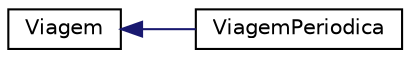 digraph "Graphical Class Hierarchy"
{
  edge [fontname="Helvetica",fontsize="10",labelfontname="Helvetica",labelfontsize="10"];
  node [fontname="Helvetica",fontsize="10",shape=record];
  rankdir="LR";
  Node1 [label="Viagem",height=0.2,width=0.4,color="black", fillcolor="white", style="filled",URL="$class_viagem.html"];
  Node1 -> Node2 [dir="back",color="midnightblue",fontsize="10",style="solid",fontname="Helvetica"];
  Node2 [label="ViagemPeriodica",height=0.2,width=0.4,color="black", fillcolor="white", style="filled",URL="$class_viagem_periodica.html"];
}
